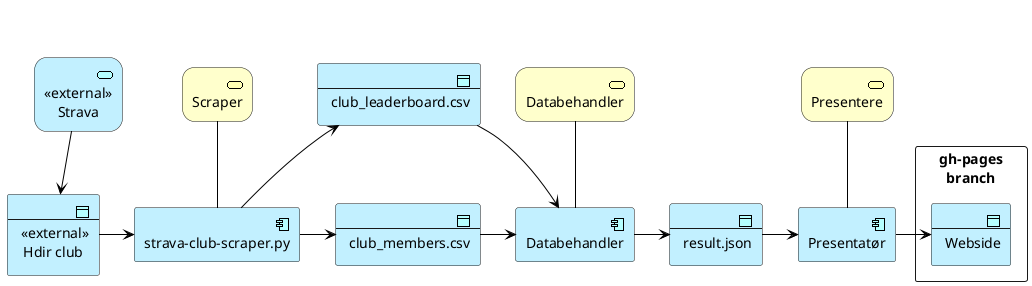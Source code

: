 @startuml
!include <archimate/Archimate>
sprite $bProduct jar:archimate/business-product

Application_Service(strava, "<<external>>\nStrava")
Application_DataObject(klubbdata, "<<external>>\nHdir club")

archimate #Business "Scraper" as bscraper<<business-service>>
'Application_Component(action, "action script")
Application_Component(scraper, "strava-club-scraper.py")
'action -down-> scraper
'bscraper -down- action
'rectangle "data branch" {
Business_Service(bbehandler, "Databehandler")
Application_DataObject(csvres, "club_leaderboard.csv")
Application_DataObject(csvdelt, "club_members.csv")
Application_Component(behandler, "Databehandler")
Application_DataObject(resjson, "result.json")
'Application_DataObject(csvtot, "totalresultat.json")
'Application_DataObject(akk, "club_accumulated.json")
'}

Business_Service(bpresent, "Presentere")
Application_Component(present, "Presentatør")
rectangle "gh-pages\nbranch" {
  Application_DataObject(html, "Webside")
}

'note "All kildekoden\nligger i main branch" as kildekode
'kildekode -up- scraper
'kildekode -up- behandler
'kildekode -up- present

strava -right[hidden]- bscraper
strava -down-> klubbdata
klubbdata -right-> scraper
bscraper -down- scraper
bscraper -right[hidden]- bbehandler
bbehandler -down- behandler
scraper -up-> csvres
scraper -right-> csvdelt
csvres -down[hidden]- csvdelt
csvres -right-> behandler
csvdelt -right-> behandler
'resjson -down[hidden]- csvtot
'csvtot -down[hidden]- akk
behandler -right-> resjson
resjson -right-> present
'csvtot -right-> present
'akk -right-> present
bpresent -down- present
present -right-> html

@enduml